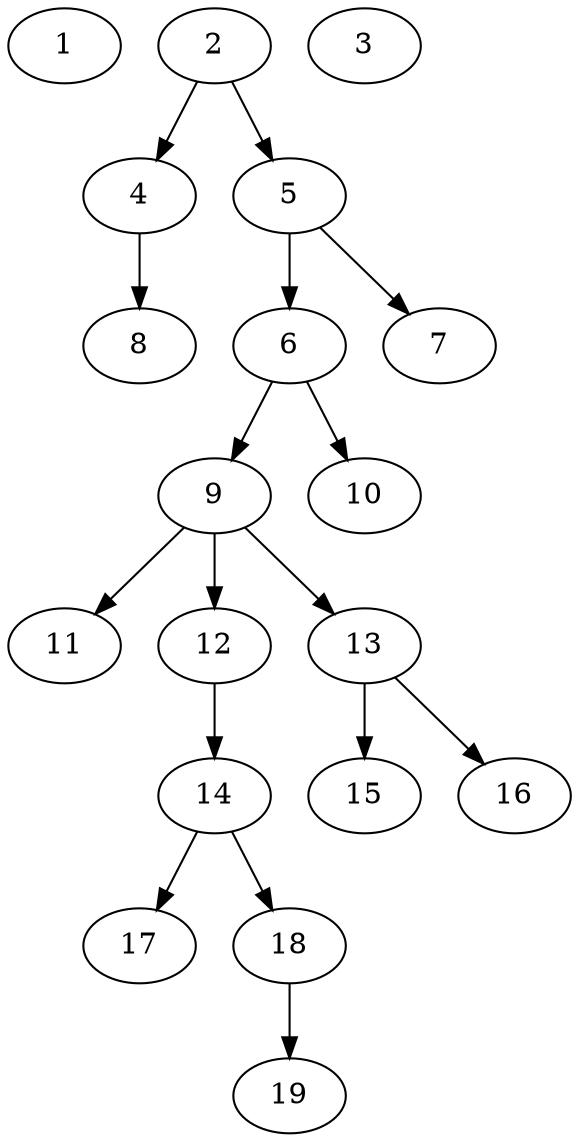 // DAG (tier=1-easy, mode=data, n=19, ccr=0.324, fat=0.418, density=0.298, regular=0.674, jump=0.015, mindata=1048576, maxdata=8388608)
// DAG automatically generated by daggen at Sun Aug 24 16:33:33 2025
// /home/ermia/Project/Environments/daggen/bin/daggen --dot --ccr 0.324 --fat 0.418 --regular 0.674 --density 0.298 --jump 0.015 --mindata 1048576 --maxdata 8388608 -n 19 
digraph G {
  1 [size="5978124683154392", alpha="0.03", expect_size="2989062341577196"]
  2 [size="16233878174004706", alpha="0.19", expect_size="8116939087002353"]
  2 -> 4 [size ="340597483241472"]
  2 -> 5 [size ="340597483241472"]
  3 [size="8309573463517954048", alpha="0.16", expect_size="4154786731758977024"]
  4 [size="32111826427430567936", alpha="0.18", expect_size="16055913213715283968"]
  4 -> 8 [size ="80822694576128"]
  5 [size="71223183459701751808", alpha="0.18", expect_size="35611591729850875904"]
  5 -> 6 [size ="137458280824832"]
  5 -> 7 [size ="137458280824832"]
  6 [size="78420338978848768000", alpha="0.05", expect_size="39210169489424384000"]
  6 -> 9 [size ="146569114419200"]
  6 -> 10 [size ="146569114419200"]
  7 [size="419250660589013303296", alpha="0.08", expect_size="209625330294506651648"]
  8 [size="401774753468733456384", alpha="0.08", expect_size="200887376734366728192"]
  9 [size="585337782705498095616", alpha="0.15", expect_size="292668891352749047808"]
  9 -> 11 [size ="559793295065088"]
  9 -> 12 [size ="559793295065088"]
  9 -> 13 [size ="559793295065088"]
  10 [size="647549767306336768", alpha="0.02", expect_size="323774883653168384"]
  11 [size="14736792343012888", alpha="0.03", expect_size="7368396171506444"]
  12 [size="322345314381357376", alpha="0.16", expect_size="161172657190678688"]
  12 -> 14 [size ="116147332579328"]
  13 [size="1708861847675162", alpha="0.12", expect_size="854430923837581"]
  13 -> 15 [size ="36083395985408"]
  13 -> 16 [size ="36083395985408"]
  14 [size="8706421330276253696", alpha="0.00", expect_size="4353210665138126848"]
  14 -> 17 [size ="33857101365248"]
  14 -> 18 [size ="33857101365248"]
  15 [size="1630042316569151", alpha="0.04", expect_size="815021158284575"]
  16 [size="3519776617097980", alpha="0.16", expect_size="1759888308548990"]
  17 [size="52155450561518464", alpha="0.05", expect_size="26077725280759232"]
  18 [size="144160621124438368", alpha="0.07", expect_size="72080310562219184"]
  18 -> 19 [size ="159244712148992"]
  19 [size="209933661862243598336", alpha="0.01", expect_size="104966830931121799168"]
}